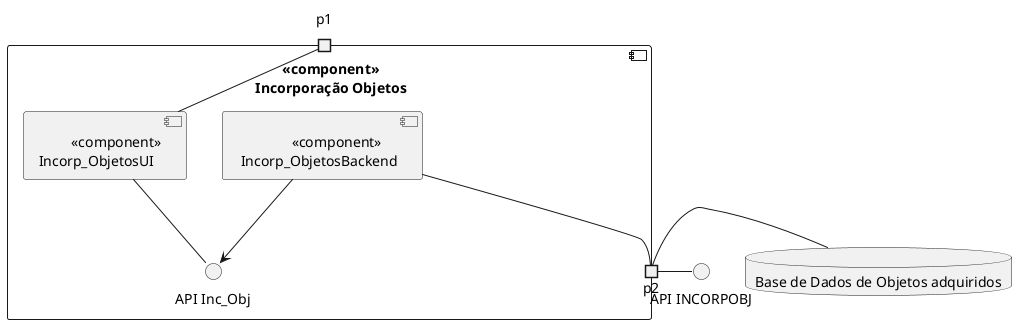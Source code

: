 @startuml

component  " <<component>>\n Incorporação Objetos" {
    portin p1
    portout p2
    component "         <<component>>\nIncorp_ObjetosUI" as UI
    component "               <<component>>\n Incorp_ObjetosBackend" as Backend
    interface "API Inc_Obj" as API
    
 
}

database "Base de Dados de Objetos adquiridos" as BD {

}

interface "API INCORPOBJ" as API2

UI -- p1
UI -- API
Backend --> API
Backend -- p2
p2- API2
p2- BD


@enduml